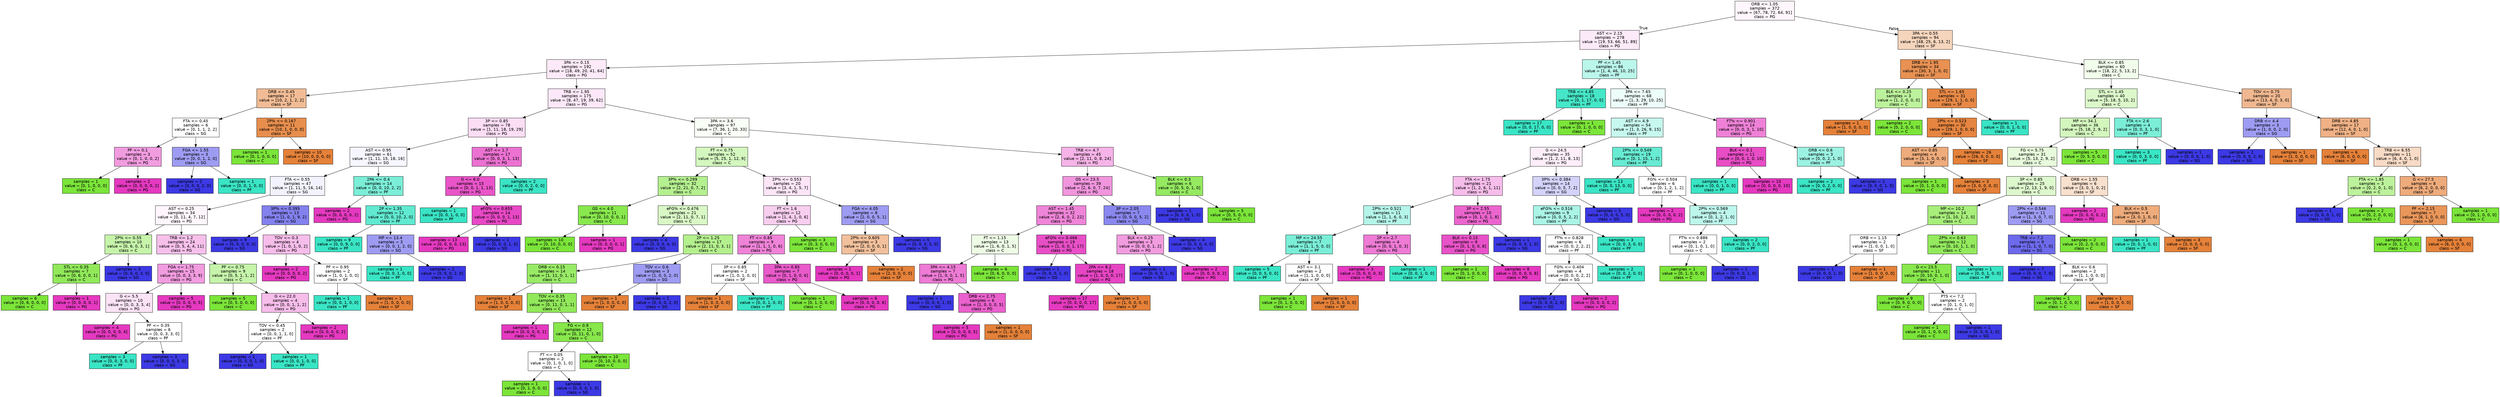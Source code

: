digraph Tree {
node [shape=box, style="filled", color="black", fontname="helvetica"] ;
edge [fontname="helvetica"] ;
0 [label="ORB <= 1.05\nsamples = 372\nvalue = [67, 78, 72, 64, 91]\nclass = PG", fillcolor="#fef6fc"] ;
1 [label="AST <= 2.15\nsamples = 278\nvalue = [19, 53, 66, 51, 89]\nclass = PG", fillcolor="#fceaf8"] ;
0 -> 1 [labeldistance=2.5, labelangle=45, headlabel="True"] ;
2 [label="3PA <= 0.15\nsamples = 192\nvalue = [18, 49, 20, 41, 64]\nclass = PG", fillcolor="#fceaf8"] ;
1 -> 2 ;
3 [label="DRB <= 0.45\nsamples = 17\nvalue = [10, 2, 1, 2, 2]\nclass = SF", fillcolor="#f1bc95"] ;
2 -> 3 ;
4 [label="FTA <= 0.45\nsamples = 6\nvalue = [0, 1, 1, 2, 2]\nclass = SG", fillcolor="#ffffff"] ;
3 -> 4 ;
5 [label="PF <= 0.1\nsamples = 3\nvalue = [0, 1, 0, 0, 2]\nclass = PG", fillcolor="#f29ce0"] ;
4 -> 5 ;
6 [label="samples = 1\nvalue = [0, 1, 0, 0, 0]\nclass = C", fillcolor="#7be539"] ;
5 -> 6 ;
7 [label="samples = 2\nvalue = [0, 0, 0, 0, 2]\nclass = PG", fillcolor="#e539c0"] ;
5 -> 7 ;
8 [label="FGA <= 1.55\nsamples = 3\nvalue = [0, 0, 1, 2, 0]\nclass = SG", fillcolor="#9e9cf2"] ;
4 -> 8 ;
9 [label="samples = 2\nvalue = [0, 0, 0, 2, 0]\nclass = SG", fillcolor="#3c39e5"] ;
8 -> 9 ;
10 [label="samples = 1\nvalue = [0, 0, 1, 0, 0]\nclass = PF", fillcolor="#39e5c5"] ;
8 -> 10 ;
11 [label="2P% <= 0.167\nsamples = 11\nvalue = [10, 1, 0, 0, 0]\nclass = SF", fillcolor="#e88e4d"] ;
3 -> 11 ;
12 [label="samples = 1\nvalue = [0, 1, 0, 0, 0]\nclass = C", fillcolor="#7be539"] ;
11 -> 12 ;
13 [label="samples = 10\nvalue = [10, 0, 0, 0, 0]\nclass = SF", fillcolor="#e58139"] ;
11 -> 13 ;
14 [label="TRB <= 1.95\nsamples = 175\nvalue = [8, 47, 19, 39, 62]\nclass = PG", fillcolor="#fce8f8"] ;
2 -> 14 ;
15 [label="3P <= 0.85\nsamples = 78\nvalue = [1, 11, 18, 19, 29]\nclass = PG", fillcolor="#fbddf4"] ;
14 -> 15 ;
16 [label="AST <= 0.95\nsamples = 61\nvalue = [1, 11, 15, 18, 16]\nclass = SG", fillcolor="#f6f6fe"] ;
15 -> 16 ;
17 [label="FTA <= 0.55\nsamples = 47\nvalue = [1, 11, 5, 16, 14]\nclass = SG", fillcolor="#f3f3fd"] ;
16 -> 17 ;
18 [label="AST <= 0.25\nsamples = 34\nvalue = [0, 11, 4, 7, 12]\nclass = PG", fillcolor="#fef6fc"] ;
17 -> 18 ;
19 [label="2P% <= 0.55\nsamples = 10\nvalue = [0, 6, 0, 3, 1]\nclass = C", fillcolor="#c6f4aa"] ;
18 -> 19 ;
20 [label="STL <= 0.35\nsamples = 7\nvalue = [0, 6, 0, 0, 1]\nclass = C", fillcolor="#91e95a"] ;
19 -> 20 ;
21 [label="samples = 6\nvalue = [0, 6, 0, 0, 0]\nclass = C", fillcolor="#7be539"] ;
20 -> 21 ;
22 [label="samples = 1\nvalue = [0, 0, 0, 0, 1]\nclass = PG", fillcolor="#e539c0"] ;
20 -> 22 ;
23 [label="samples = 3\nvalue = [0, 0, 0, 3, 0]\nclass = SG", fillcolor="#3c39e5"] ;
19 -> 23 ;
24 [label="TRB <= 1.2\nsamples = 24\nvalue = [0, 5, 4, 4, 11]\nclass = PG", fillcolor="#f7c0eb"] ;
18 -> 24 ;
25 [label="FGA <= 1.75\nsamples = 15\nvalue = [0, 0, 3, 3, 9]\nclass = PG", fillcolor="#f29ce0"] ;
24 -> 25 ;
26 [label="G <= 5.5\nsamples = 10\nvalue = [0, 0, 3, 3, 4]\nclass = PG", fillcolor="#fbe3f6"] ;
25 -> 26 ;
27 [label="samples = 4\nvalue = [0, 0, 0, 0, 4]\nclass = PG", fillcolor="#e539c0"] ;
26 -> 27 ;
28 [label="PF <= 0.35\nsamples = 6\nvalue = [0, 0, 3, 3, 0]\nclass = PF", fillcolor="#ffffff"] ;
26 -> 28 ;
29 [label="samples = 3\nvalue = [0, 0, 3, 0, 0]\nclass = PF", fillcolor="#39e5c5"] ;
28 -> 29 ;
30 [label="samples = 3\nvalue = [0, 0, 0, 3, 0]\nclass = SG", fillcolor="#3c39e5"] ;
28 -> 30 ;
31 [label="samples = 5\nvalue = [0, 0, 0, 0, 5]\nclass = PG", fillcolor="#e539c0"] ;
25 -> 31 ;
32 [label="PF <= 0.75\nsamples = 9\nvalue = [0, 5, 1, 1, 2]\nclass = C", fillcolor="#c6f4aa"] ;
24 -> 32 ;
33 [label="samples = 5\nvalue = [0, 5, 0, 0, 0]\nclass = C", fillcolor="#7be539"] ;
32 -> 33 ;
34 [label="G <= 22.0\nsamples = 4\nvalue = [0, 0, 1, 1, 2]\nclass = PG", fillcolor="#f6bdea"] ;
32 -> 34 ;
35 [label="TOV <= 0.45\nsamples = 2\nvalue = [0, 0, 1, 1, 0]\nclass = PF", fillcolor="#ffffff"] ;
34 -> 35 ;
36 [label="samples = 1\nvalue = [0, 0, 0, 1, 0]\nclass = SG", fillcolor="#3c39e5"] ;
35 -> 36 ;
37 [label="samples = 1\nvalue = [0, 0, 1, 0, 0]\nclass = PF", fillcolor="#39e5c5"] ;
35 -> 37 ;
38 [label="samples = 2\nvalue = [0, 0, 0, 0, 2]\nclass = PG", fillcolor="#e539c0"] ;
34 -> 38 ;
39 [label="3P% <= 0.395\nsamples = 13\nvalue = [1, 0, 1, 9, 2]\nclass = SG", fillcolor="#8381ee"] ;
17 -> 39 ;
40 [label="samples = 9\nvalue = [0, 0, 0, 9, 0]\nclass = SG", fillcolor="#3c39e5"] ;
39 -> 40 ;
41 [label="TOV <= 0.3\nsamples = 4\nvalue = [1, 0, 1, 0, 2]\nclass = PG", fillcolor="#f6bdea"] ;
39 -> 41 ;
42 [label="samples = 2\nvalue = [0, 0, 0, 0, 2]\nclass = PG", fillcolor="#e539c0"] ;
41 -> 42 ;
43 [label="PF <= 0.95\nsamples = 2\nvalue = [1, 0, 1, 0, 0]\nclass = SF", fillcolor="#ffffff"] ;
41 -> 43 ;
44 [label="samples = 1\nvalue = [0, 0, 1, 0, 0]\nclass = PF", fillcolor="#39e5c5"] ;
43 -> 44 ;
45 [label="samples = 1\nvalue = [1, 0, 0, 0, 0]\nclass = SF", fillcolor="#e58139"] ;
43 -> 45 ;
46 [label="2PA <= 0.4\nsamples = 14\nvalue = [0, 0, 10, 2, 2]\nclass = PF", fillcolor="#7beed8"] ;
16 -> 46 ;
47 [label="samples = 2\nvalue = [0, 0, 0, 0, 2]\nclass = PG", fillcolor="#e539c0"] ;
46 -> 47 ;
48 [label="2P <= 1.35\nsamples = 12\nvalue = [0, 0, 10, 2, 0]\nclass = PF", fillcolor="#61ead1"] ;
46 -> 48 ;
49 [label="samples = 9\nvalue = [0, 0, 9, 0, 0]\nclass = PF", fillcolor="#39e5c5"] ;
48 -> 49 ;
50 [label="MP <= 13.4\nsamples = 3\nvalue = [0, 0, 1, 2, 0]\nclass = SG", fillcolor="#9e9cf2"] ;
48 -> 50 ;
51 [label="samples = 1\nvalue = [0, 0, 1, 0, 0]\nclass = PF", fillcolor="#39e5c5"] ;
50 -> 51 ;
52 [label="samples = 2\nvalue = [0, 0, 0, 2, 0]\nclass = SG", fillcolor="#3c39e5"] ;
50 -> 52 ;
53 [label="AST <= 1.7\nsamples = 17\nvalue = [0, 0, 3, 1, 13]\nclass = PG", fillcolor="#ec72d2"] ;
15 -> 53 ;
54 [label="G <= 6.0\nsamples = 15\nvalue = [0, 0, 1, 1, 13]\nclass = PG", fillcolor="#e955c9"] ;
53 -> 54 ;
55 [label="samples = 1\nvalue = [0, 0, 1, 0, 0]\nclass = PF", fillcolor="#39e5c5"] ;
54 -> 55 ;
56 [label="eFG% <= 0.655\nsamples = 14\nvalue = [0, 0, 0, 1, 13]\nclass = PG", fillcolor="#e748c5"] ;
54 -> 56 ;
57 [label="samples = 13\nvalue = [0, 0, 0, 0, 13]\nclass = PG", fillcolor="#e539c0"] ;
56 -> 57 ;
58 [label="samples = 1\nvalue = [0, 0, 0, 1, 0]\nclass = SG", fillcolor="#3c39e5"] ;
56 -> 58 ;
59 [label="samples = 2\nvalue = [0, 0, 2, 0, 0]\nclass = PF", fillcolor="#39e5c5"] ;
53 -> 59 ;
60 [label="3PA <= 3.6\nsamples = 97\nvalue = [7, 36, 1, 20, 33]\nclass = C", fillcolor="#f9fef6"] ;
14 -> 60 ;
61 [label="FT <= 0.75\nsamples = 52\nvalue = [5, 25, 1, 12, 9]\nclass = C", fillcolor="#d4f7bf"] ;
60 -> 61 ;
62 [label="3P% <= 0.299\nsamples = 32\nvalue = [2, 21, 0, 7, 2]\nclass = C", fillcolor="#b5f090"] ;
61 -> 62 ;
63 [label="GS <= 4.0\nsamples = 11\nvalue = [0, 10, 0, 0, 1]\nclass = C", fillcolor="#88e84d"] ;
62 -> 63 ;
64 [label="samples = 10\nvalue = [0, 10, 0, 0, 0]\nclass = C", fillcolor="#7be539"] ;
63 -> 64 ;
65 [label="samples = 1\nvalue = [0, 0, 0, 0, 1]\nclass = PG", fillcolor="#e539c0"] ;
63 -> 65 ;
66 [label="eFG% <= 0.476\nsamples = 21\nvalue = [2, 11, 0, 7, 1]\nclass = C", fillcolor="#d9f8c6"] ;
62 -> 66 ;
67 [label="samples = 4\nvalue = [0, 0, 0, 4, 0]\nclass = SG", fillcolor="#3c39e5"] ;
66 -> 67 ;
68 [label="2P <= 1.25\nsamples = 17\nvalue = [2, 11, 0, 3, 1]\nclass = C", fillcolor="#b4f08e"] ;
66 -> 68 ;
69 [label="ORB <= 0.15\nsamples = 14\nvalue = [1, 11, 0, 1, 1]\nclass = C", fillcolor="#99eb67"] ;
68 -> 69 ;
70 [label="samples = 1\nvalue = [1, 0, 0, 0, 0]\nclass = SF", fillcolor="#e58139"] ;
69 -> 70 ;
71 [label="TOV <= 0.35\nsamples = 13\nvalue = [0, 11, 0, 1, 1]\nclass = C", fillcolor="#91e95a"] ;
69 -> 71 ;
72 [label="samples = 1\nvalue = [0, 0, 0, 0, 1]\nclass = PG", fillcolor="#e539c0"] ;
71 -> 72 ;
73 [label="FG <= 0.9\nsamples = 12\nvalue = [0, 11, 0, 1, 0]\nclass = C", fillcolor="#87e74b"] ;
71 -> 73 ;
74 [label="FT <= 0.05\nsamples = 2\nvalue = [0, 1, 0, 1, 0]\nclass = C", fillcolor="#ffffff"] ;
73 -> 74 ;
75 [label="samples = 1\nvalue = [0, 1, 0, 0, 0]\nclass = C", fillcolor="#7be539"] ;
74 -> 75 ;
76 [label="samples = 1\nvalue = [0, 0, 0, 1, 0]\nclass = SG", fillcolor="#3c39e5"] ;
74 -> 76 ;
77 [label="samples = 10\nvalue = [0, 10, 0, 0, 0]\nclass = C", fillcolor="#7be539"] ;
73 -> 77 ;
78 [label="TOV <= 0.6\nsamples = 3\nvalue = [1, 0, 0, 2, 0]\nclass = SG", fillcolor="#9e9cf2"] ;
68 -> 78 ;
79 [label="samples = 1\nvalue = [1, 0, 0, 0, 0]\nclass = SF", fillcolor="#e58139"] ;
78 -> 79 ;
80 [label="samples = 2\nvalue = [0, 0, 0, 2, 0]\nclass = SG", fillcolor="#3c39e5"] ;
78 -> 80 ;
81 [label="2P% <= 0.553\nsamples = 20\nvalue = [3, 4, 1, 5, 7]\nclass = PG", fillcolor="#fce5f7"] ;
61 -> 81 ;
82 [label="FT <= 1.6\nsamples = 12\nvalue = [1, 4, 1, 0, 6]\nclass = PG", fillcolor="#f8ceef"] ;
81 -> 82 ;
83 [label="FT <= 0.85\nsamples = 9\nvalue = [1, 1, 1, 0, 6]\nclass = PG", fillcolor="#ef83d8"] ;
82 -> 83 ;
84 [label="3P <= 0.85\nsamples = 2\nvalue = [1, 0, 1, 0, 0]\nclass = SF", fillcolor="#ffffff"] ;
83 -> 84 ;
85 [label="samples = 1\nvalue = [1, 0, 0, 0, 0]\nclass = SF", fillcolor="#e58139"] ;
84 -> 85 ;
86 [label="samples = 1\nvalue = [0, 0, 1, 0, 0]\nclass = PF", fillcolor="#39e5c5"] ;
84 -> 86 ;
87 [label="3PA <= 0.85\nsamples = 7\nvalue = [0, 1, 0, 0, 6]\nclass = PG", fillcolor="#e95acb"] ;
83 -> 87 ;
88 [label="samples = 1\nvalue = [0, 1, 0, 0, 0]\nclass = C", fillcolor="#7be539"] ;
87 -> 88 ;
89 [label="samples = 6\nvalue = [0, 0, 0, 0, 6]\nclass = PG", fillcolor="#e539c0"] ;
87 -> 89 ;
90 [label="samples = 3\nvalue = [0, 3, 0, 0, 0]\nclass = C", fillcolor="#7be539"] ;
82 -> 90 ;
91 [label="FGA <= 4.05\nsamples = 8\nvalue = [2, 0, 0, 5, 1]\nclass = SG", fillcolor="#9e9cf2"] ;
81 -> 91 ;
92 [label="2P% <= 0.605\nsamples = 3\nvalue = [2, 0, 0, 0, 1]\nclass = SF", fillcolor="#f2c09c"] ;
91 -> 92 ;
93 [label="samples = 1\nvalue = [0, 0, 0, 0, 1]\nclass = PG", fillcolor="#e539c0"] ;
92 -> 93 ;
94 [label="samples = 2\nvalue = [2, 0, 0, 0, 0]\nclass = SF", fillcolor="#e58139"] ;
92 -> 94 ;
95 [label="samples = 5\nvalue = [0, 0, 0, 5, 0]\nclass = SG", fillcolor="#3c39e5"] ;
91 -> 95 ;
96 [label="TRB <= 4.7\nsamples = 45\nvalue = [2, 11, 0, 8, 24]\nclass = PG", fillcolor="#f5b3e7"] ;
60 -> 96 ;
97 [label="GS <= 23.5\nsamples = 39\nvalue = [2, 6, 0, 7, 24]\nclass = PG", fillcolor="#f196de"] ;
96 -> 97 ;
98 [label="AST <= 1.45\nsamples = 32\nvalue = [2, 6, 0, 2, 22]\nclass = PG", fillcolor="#ef85d8"] ;
97 -> 98 ;
99 [label="FT <= 1.15\nsamples = 13\nvalue = [1, 6, 0, 1, 5]\nclass = C", fillcolor="#eefce6"] ;
98 -> 99 ;
100 [label="3PA <= 4.15\nsamples = 7\nvalue = [1, 0, 0, 1, 5]\nclass = PG", fillcolor="#ee7bd5"] ;
99 -> 100 ;
101 [label="samples = 1\nvalue = [0, 0, 0, 1, 0]\nclass = SG", fillcolor="#3c39e5"] ;
100 -> 101 ;
102 [label="DRB <= 2.75\nsamples = 6\nvalue = [1, 0, 0, 0, 5]\nclass = PG", fillcolor="#ea61cd"] ;
100 -> 102 ;
103 [label="samples = 5\nvalue = [0, 0, 0, 0, 5]\nclass = PG", fillcolor="#e539c0"] ;
102 -> 103 ;
104 [label="samples = 1\nvalue = [1, 0, 0, 0, 0]\nclass = SF", fillcolor="#e58139"] ;
102 -> 104 ;
105 [label="samples = 6\nvalue = [0, 6, 0, 0, 0]\nclass = C", fillcolor="#7be539"] ;
99 -> 105 ;
106 [label="eFG% <= 0.466\nsamples = 19\nvalue = [1, 0, 0, 1, 17]\nclass = PG", fillcolor="#e84fc7"] ;
98 -> 106 ;
107 [label="samples = 1\nvalue = [0, 0, 0, 1, 0]\nclass = SG", fillcolor="#3c39e5"] ;
106 -> 107 ;
108 [label="2PA <= 8.2\nsamples = 18\nvalue = [1, 0, 0, 0, 17]\nclass = PG", fillcolor="#e745c4"] ;
106 -> 108 ;
109 [label="samples = 17\nvalue = [0, 0, 0, 0, 17]\nclass = PG", fillcolor="#e539c0"] ;
108 -> 109 ;
110 [label="samples = 1\nvalue = [1, 0, 0, 0, 0]\nclass = SF", fillcolor="#e58139"] ;
108 -> 110 ;
111 [label="3P <= 2.05\nsamples = 7\nvalue = [0, 0, 0, 5, 2]\nclass = SG", fillcolor="#8a88ef"] ;
97 -> 111 ;
112 [label="BLK <= 0.25\nsamples = 3\nvalue = [0, 0, 0, 1, 2]\nclass = PG", fillcolor="#f29ce0"] ;
111 -> 112 ;
113 [label="samples = 1\nvalue = [0, 0, 0, 1, 0]\nclass = SG", fillcolor="#3c39e5"] ;
112 -> 113 ;
114 [label="samples = 2\nvalue = [0, 0, 0, 0, 2]\nclass = PG", fillcolor="#e539c0"] ;
112 -> 114 ;
115 [label="samples = 4\nvalue = [0, 0, 0, 4, 0]\nclass = SG", fillcolor="#3c39e5"] ;
111 -> 115 ;
116 [label="BLK <= 0.3\nsamples = 6\nvalue = [0, 5, 0, 1, 0]\nclass = C", fillcolor="#95ea61"] ;
96 -> 116 ;
117 [label="samples = 1\nvalue = [0, 0, 0, 1, 0]\nclass = SG", fillcolor="#3c39e5"] ;
116 -> 117 ;
118 [label="samples = 5\nvalue = [0, 5, 0, 0, 0]\nclass = C", fillcolor="#7be539"] ;
116 -> 118 ;
119 [label="PF <= 1.45\nsamples = 86\nvalue = [1, 4, 46, 10, 25]\nclass = PF", fillcolor="#bbf6eb"] ;
1 -> 119 ;
120 [label="TRB <= 4.85\nsamples = 18\nvalue = [0, 1, 17, 0, 0]\nclass = PF", fillcolor="#45e7c8"] ;
119 -> 120 ;
121 [label="samples = 17\nvalue = [0, 0, 17, 0, 0]\nclass = PF", fillcolor="#39e5c5"] ;
120 -> 121 ;
122 [label="samples = 1\nvalue = [0, 1, 0, 0, 0]\nclass = C", fillcolor="#7be539"] ;
120 -> 122 ;
123 [label="3PA <= 7.65\nsamples = 68\nvalue = [1, 3, 29, 10, 25]\nclass = PF", fillcolor="#edfdfa"] ;
119 -> 123 ;
124 [label="AST <= 4.9\nsamples = 54\nvalue = [1, 3, 26, 9, 15]\nclass = PF", fillcolor="#c7f8ef"] ;
123 -> 124 ;
125 [label="G <= 24.5\nsamples = 35\nvalue = [1, 2, 11, 8, 13]\nclass = PG", fillcolor="#fdeefa"] ;
124 -> 125 ;
126 [label="FTA <= 1.75\nsamples = 21\nvalue = [1, 2, 6, 1, 11]\nclass = PG", fillcolor="#f6bdea"] ;
125 -> 126 ;
127 [label="2P% <= 0.521\nsamples = 11\nvalue = [1, 1, 6, 0, 3]\nclass = PF", fillcolor="#b5f5e9"] ;
126 -> 127 ;
128 [label="MP <= 24.55\nsamples = 7\nvalue = [1, 1, 5, 0, 0]\nclass = PF", fillcolor="#7beed8"] ;
127 -> 128 ;
129 [label="samples = 5\nvalue = [0, 0, 5, 0, 0]\nclass = PF", fillcolor="#39e5c5"] ;
128 -> 129 ;
130 [label="AST <= 3.1\nsamples = 2\nvalue = [1, 1, 0, 0, 0]\nclass = SF", fillcolor="#ffffff"] ;
128 -> 130 ;
131 [label="samples = 1\nvalue = [0, 1, 0, 0, 0]\nclass = C", fillcolor="#7be539"] ;
130 -> 131 ;
132 [label="samples = 1\nvalue = [1, 0, 0, 0, 0]\nclass = SF", fillcolor="#e58139"] ;
130 -> 132 ;
133 [label="2P <= 2.7\nsamples = 4\nvalue = [0, 0, 1, 0, 3]\nclass = PG", fillcolor="#ee7bd5"] ;
127 -> 133 ;
134 [label="samples = 3\nvalue = [0, 0, 0, 0, 3]\nclass = PG", fillcolor="#e539c0"] ;
133 -> 134 ;
135 [label="samples = 1\nvalue = [0, 0, 1, 0, 0]\nclass = PF", fillcolor="#39e5c5"] ;
133 -> 135 ;
136 [label="3P <= 2.55\nsamples = 10\nvalue = [0, 1, 0, 1, 8]\nclass = PG", fillcolor="#eb65ce"] ;
126 -> 136 ;
137 [label="BLK <= 0.15\nsamples = 9\nvalue = [0, 1, 0, 0, 8]\nclass = PG", fillcolor="#e852c8"] ;
136 -> 137 ;
138 [label="samples = 1\nvalue = [0, 1, 0, 0, 0]\nclass = C", fillcolor="#7be539"] ;
137 -> 138 ;
139 [label="samples = 8\nvalue = [0, 0, 0, 0, 8]\nclass = PG", fillcolor="#e539c0"] ;
137 -> 139 ;
140 [label="samples = 1\nvalue = [0, 0, 0, 1, 0]\nclass = SG", fillcolor="#3c39e5"] ;
136 -> 140 ;
141 [label="3P% <= 0.384\nsamples = 14\nvalue = [0, 0, 5, 7, 2]\nclass = SG", fillcolor="#d4d3f9"] ;
125 -> 141 ;
142 [label="eFG% <= 0.516\nsamples = 9\nvalue = [0, 0, 5, 2, 2]\nclass = PF", fillcolor="#aaf4e6"] ;
141 -> 142 ;
143 [label="FT% <= 0.828\nsamples = 6\nvalue = [0, 0, 2, 2, 2]\nclass = PF", fillcolor="#ffffff"] ;
142 -> 143 ;
144 [label="FG% <= 0.404\nsamples = 4\nvalue = [0, 0, 0, 2, 2]\nclass = SG", fillcolor="#ffffff"] ;
143 -> 144 ;
145 [label="samples = 2\nvalue = [0, 0, 0, 2, 0]\nclass = SG", fillcolor="#3c39e5"] ;
144 -> 145 ;
146 [label="samples = 2\nvalue = [0, 0, 0, 0, 2]\nclass = PG", fillcolor="#e539c0"] ;
144 -> 146 ;
147 [label="samples = 2\nvalue = [0, 0, 2, 0, 0]\nclass = PF", fillcolor="#39e5c5"] ;
143 -> 147 ;
148 [label="samples = 3\nvalue = [0, 0, 3, 0, 0]\nclass = PF", fillcolor="#39e5c5"] ;
142 -> 148 ;
149 [label="samples = 5\nvalue = [0, 0, 0, 5, 0]\nclass = SG", fillcolor="#3c39e5"] ;
141 -> 149 ;
150 [label="2P% <= 0.549\nsamples = 19\nvalue = [0, 1, 15, 1, 2]\nclass = PF", fillcolor="#68ebd3"] ;
124 -> 150 ;
151 [label="samples = 13\nvalue = [0, 0, 13, 0, 0]\nclass = PF", fillcolor="#39e5c5"] ;
150 -> 151 ;
152 [label="FG% <= 0.504\nsamples = 6\nvalue = [0, 1, 2, 1, 2]\nclass = PF", fillcolor="#ffffff"] ;
150 -> 152 ;
153 [label="samples = 2\nvalue = [0, 0, 0, 0, 2]\nclass = PG", fillcolor="#e539c0"] ;
152 -> 153 ;
154 [label="2P% <= 0.569\nsamples = 4\nvalue = [0, 1, 2, 1, 0]\nclass = PF", fillcolor="#bdf6ec"] ;
152 -> 154 ;
155 [label="FT% <= 0.886\nsamples = 2\nvalue = [0, 1, 0, 1, 0]\nclass = C", fillcolor="#ffffff"] ;
154 -> 155 ;
156 [label="samples = 1\nvalue = [0, 1, 0, 0, 0]\nclass = C", fillcolor="#7be539"] ;
155 -> 156 ;
157 [label="samples = 1\nvalue = [0, 0, 0, 1, 0]\nclass = SG", fillcolor="#3c39e5"] ;
155 -> 157 ;
158 [label="samples = 2\nvalue = [0, 0, 2, 0, 0]\nclass = PF", fillcolor="#39e5c5"] ;
154 -> 158 ;
159 [label="FT% <= 0.901\nsamples = 14\nvalue = [0, 0, 3, 1, 10]\nclass = PG", fillcolor="#ee81d7"] ;
123 -> 159 ;
160 [label="BLK <= 0.1\nsamples = 11\nvalue = [0, 0, 1, 0, 10]\nclass = PG", fillcolor="#e84dc6"] ;
159 -> 160 ;
161 [label="samples = 1\nvalue = [0, 0, 1, 0, 0]\nclass = PF", fillcolor="#39e5c5"] ;
160 -> 161 ;
162 [label="samples = 10\nvalue = [0, 0, 0, 0, 10]\nclass = PG", fillcolor="#e539c0"] ;
160 -> 162 ;
163 [label="ORB <= 0.6\nsamples = 3\nvalue = [0, 0, 2, 1, 0]\nclass = PF", fillcolor="#9cf2e2"] ;
159 -> 163 ;
164 [label="samples = 2\nvalue = [0, 0, 2, 0, 0]\nclass = PF", fillcolor="#39e5c5"] ;
163 -> 164 ;
165 [label="samples = 1\nvalue = [0, 0, 0, 1, 0]\nclass = SG", fillcolor="#3c39e5"] ;
163 -> 165 ;
166 [label="3PA <= 0.55\nsamples = 94\nvalue = [48, 25, 6, 13, 2]\nclass = SF", fillcolor="#f6d5bd"] ;
0 -> 166 [labeldistance=2.5, labelangle=-45, headlabel="False"] ;
167 [label="DRB <= 1.95\nsamples = 34\nvalue = [30, 3, 1, 0, 0]\nclass = SF", fillcolor="#e89153"] ;
166 -> 167 ;
168 [label="BLK <= 0.25\nsamples = 3\nvalue = [1, 2, 0, 0, 0]\nclass = C", fillcolor="#bdf29c"] ;
167 -> 168 ;
169 [label="samples = 1\nvalue = [1, 0, 0, 0, 0]\nclass = SF", fillcolor="#e58139"] ;
168 -> 169 ;
170 [label="samples = 2\nvalue = [0, 2, 0, 0, 0]\nclass = C", fillcolor="#7be539"] ;
168 -> 170 ;
171 [label="STL <= 1.65\nsamples = 31\nvalue = [29, 1, 1, 0, 0]\nclass = SF", fillcolor="#e78946"] ;
167 -> 171 ;
172 [label="2P% <= 0.523\nsamples = 30\nvalue = [29, 1, 0, 0, 0]\nclass = SF", fillcolor="#e68540"] ;
171 -> 172 ;
173 [label="AST <= 0.85\nsamples = 4\nvalue = [3, 1, 0, 0, 0]\nclass = SF", fillcolor="#eeab7b"] ;
172 -> 173 ;
174 [label="samples = 1\nvalue = [0, 1, 0, 0, 0]\nclass = C", fillcolor="#7be539"] ;
173 -> 174 ;
175 [label="samples = 3\nvalue = [3, 0, 0, 0, 0]\nclass = SF", fillcolor="#e58139"] ;
173 -> 175 ;
176 [label="samples = 26\nvalue = [26, 0, 0, 0, 0]\nclass = SF", fillcolor="#e58139"] ;
172 -> 176 ;
177 [label="samples = 1\nvalue = [0, 0, 1, 0, 0]\nclass = PF", fillcolor="#39e5c5"] ;
171 -> 177 ;
178 [label="BLK <= 0.85\nsamples = 60\nvalue = [18, 22, 5, 13, 2]\nclass = C", fillcolor="#f2fdec"] ;
166 -> 178 ;
179 [label="STL <= 1.45\nsamples = 40\nvalue = [5, 18, 5, 10, 2]\nclass = C", fillcolor="#dcf8ca"] ;
178 -> 179 ;
180 [label="MP <= 34.1\nsamples = 36\nvalue = [5, 18, 2, 9, 2]\nclass = C", fillcolor="#d3f6bd"] ;
179 -> 180 ;
181 [label="FG <= 5.75\nsamples = 31\nvalue = [5, 13, 2, 9, 2]\nclass = C", fillcolor="#e7fadb"] ;
180 -> 181 ;
182 [label="3P <= 0.85\nsamples = 25\nvalue = [2, 13, 1, 9, 0]\nclass = C", fillcolor="#def8ce"] ;
181 -> 182 ;
183 [label="MP <= 10.2\nsamples = 14\nvalue = [1, 10, 1, 2, 0]\nclass = C", fillcolor="#a7ee7b"] ;
182 -> 183 ;
184 [label="ORB <= 1.15\nsamples = 2\nvalue = [1, 0, 0, 1, 0]\nclass = SF", fillcolor="#ffffff"] ;
183 -> 184 ;
185 [label="samples = 1\nvalue = [0, 0, 0, 1, 0]\nclass = SG", fillcolor="#3c39e5"] ;
184 -> 185 ;
186 [label="samples = 1\nvalue = [1, 0, 0, 0, 0]\nclass = SF", fillcolor="#e58139"] ;
184 -> 186 ;
187 [label="2P% <= 0.63\nsamples = 12\nvalue = [0, 10, 1, 1, 0]\nclass = C", fillcolor="#93ea5d"] ;
183 -> 187 ;
188 [label="G <= 23.5\nsamples = 11\nvalue = [0, 10, 0, 1, 0]\nclass = C", fillcolor="#88e84d"] ;
187 -> 188 ;
189 [label="samples = 9\nvalue = [0, 9, 0, 0, 0]\nclass = C", fillcolor="#7be539"] ;
188 -> 189 ;
190 [label="PTS <= 7.2\nsamples = 2\nvalue = [0, 1, 0, 1, 0]\nclass = C", fillcolor="#ffffff"] ;
188 -> 190 ;
191 [label="samples = 1\nvalue = [0, 1, 0, 0, 0]\nclass = C", fillcolor="#7be539"] ;
190 -> 191 ;
192 [label="samples = 1\nvalue = [0, 0, 0, 1, 0]\nclass = SG", fillcolor="#3c39e5"] ;
190 -> 192 ;
193 [label="samples = 1\nvalue = [0, 0, 1, 0, 0]\nclass = PF", fillcolor="#39e5c5"] ;
187 -> 193 ;
194 [label="2P% <= 0.546\nsamples = 11\nvalue = [1, 3, 0, 7, 0]\nclass = SG", fillcolor="#9e9cf2"] ;
182 -> 194 ;
195 [label="TRB <= 7.2\nsamples = 9\nvalue = [1, 1, 0, 7, 0]\nclass = SG", fillcolor="#6d6aec"] ;
194 -> 195 ;
196 [label="samples = 7\nvalue = [0, 0, 0, 7, 0]\nclass = SG", fillcolor="#3c39e5"] ;
195 -> 196 ;
197 [label="BLK <= 0.6\nsamples = 2\nvalue = [1, 1, 0, 0, 0]\nclass = SF", fillcolor="#ffffff"] ;
195 -> 197 ;
198 [label="samples = 1\nvalue = [0, 1, 0, 0, 0]\nclass = C", fillcolor="#7be539"] ;
197 -> 198 ;
199 [label="samples = 1\nvalue = [1, 0, 0, 0, 0]\nclass = SF", fillcolor="#e58139"] ;
197 -> 199 ;
200 [label="samples = 2\nvalue = [0, 2, 0, 0, 0]\nclass = C", fillcolor="#7be539"] ;
194 -> 200 ;
201 [label="ORB <= 1.55\nsamples = 6\nvalue = [3, 0, 1, 0, 2]\nclass = SF", fillcolor="#f8e0ce"] ;
181 -> 201 ;
202 [label="samples = 2\nvalue = [0, 0, 0, 0, 2]\nclass = PG", fillcolor="#e539c0"] ;
201 -> 202 ;
203 [label="BLK <= 0.5\nsamples = 4\nvalue = [3, 0, 1, 0, 0]\nclass = SF", fillcolor="#eeab7b"] ;
201 -> 203 ;
204 [label="samples = 1\nvalue = [0, 0, 1, 0, 0]\nclass = PF", fillcolor="#39e5c5"] ;
203 -> 204 ;
205 [label="samples = 3\nvalue = [3, 0, 0, 0, 0]\nclass = SF", fillcolor="#e58139"] ;
203 -> 205 ;
206 [label="samples = 5\nvalue = [0, 5, 0, 0, 0]\nclass = C", fillcolor="#7be539"] ;
180 -> 206 ;
207 [label="FTA <= 2.6\nsamples = 4\nvalue = [0, 0, 3, 1, 0]\nclass = PF", fillcolor="#7beed8"] ;
179 -> 207 ;
208 [label="samples = 3\nvalue = [0, 0, 3, 0, 0]\nclass = PF", fillcolor="#39e5c5"] ;
207 -> 208 ;
209 [label="samples = 1\nvalue = [0, 0, 0, 1, 0]\nclass = SG", fillcolor="#3c39e5"] ;
207 -> 209 ;
210 [label="TOV <= 0.75\nsamples = 20\nvalue = [13, 4, 0, 3, 0]\nclass = SF", fillcolor="#f0b890"] ;
178 -> 210 ;
211 [label="DRB <= 4.4\nsamples = 3\nvalue = [1, 0, 0, 2, 0]\nclass = SG", fillcolor="#9e9cf2"] ;
210 -> 211 ;
212 [label="samples = 2\nvalue = [0, 0, 0, 2, 0]\nclass = SG", fillcolor="#3c39e5"] ;
211 -> 212 ;
213 [label="samples = 1\nvalue = [1, 0, 0, 0, 0]\nclass = SF", fillcolor="#e58139"] ;
211 -> 213 ;
214 [label="DRB <= 4.85\nsamples = 17\nvalue = [12, 4, 0, 1, 0]\nclass = SF", fillcolor="#efb185"] ;
210 -> 214 ;
215 [label="samples = 6\nvalue = [6, 0, 0, 0, 0]\nclass = SF", fillcolor="#e58139"] ;
214 -> 215 ;
216 [label="TRB <= 6.55\nsamples = 11\nvalue = [6, 4, 0, 1, 0]\nclass = SF", fillcolor="#f8dbc6"] ;
214 -> 216 ;
217 [label="FTA <= 1.85\nsamples = 3\nvalue = [0, 2, 0, 1, 0]\nclass = C", fillcolor="#bdf29c"] ;
216 -> 217 ;
218 [label="samples = 1\nvalue = [0, 0, 0, 1, 0]\nclass = SG", fillcolor="#3c39e5"] ;
217 -> 218 ;
219 [label="samples = 2\nvalue = [0, 2, 0, 0, 0]\nclass = C", fillcolor="#7be539"] ;
217 -> 219 ;
220 [label="G <= 27.5\nsamples = 8\nvalue = [6, 2, 0, 0, 0]\nclass = SF", fillcolor="#eeab7b"] ;
216 -> 220 ;
221 [label="PF <= 2.15\nsamples = 7\nvalue = [6, 1, 0, 0, 0]\nclass = SF", fillcolor="#e9965a"] ;
220 -> 221 ;
222 [label="samples = 1\nvalue = [0, 1, 0, 0, 0]\nclass = C", fillcolor="#7be539"] ;
221 -> 222 ;
223 [label="samples = 6\nvalue = [6, 0, 0, 0, 0]\nclass = SF", fillcolor="#e58139"] ;
221 -> 223 ;
224 [label="samples = 1\nvalue = [0, 1, 0, 0, 0]\nclass = C", fillcolor="#7be539"] ;
220 -> 224 ;
}